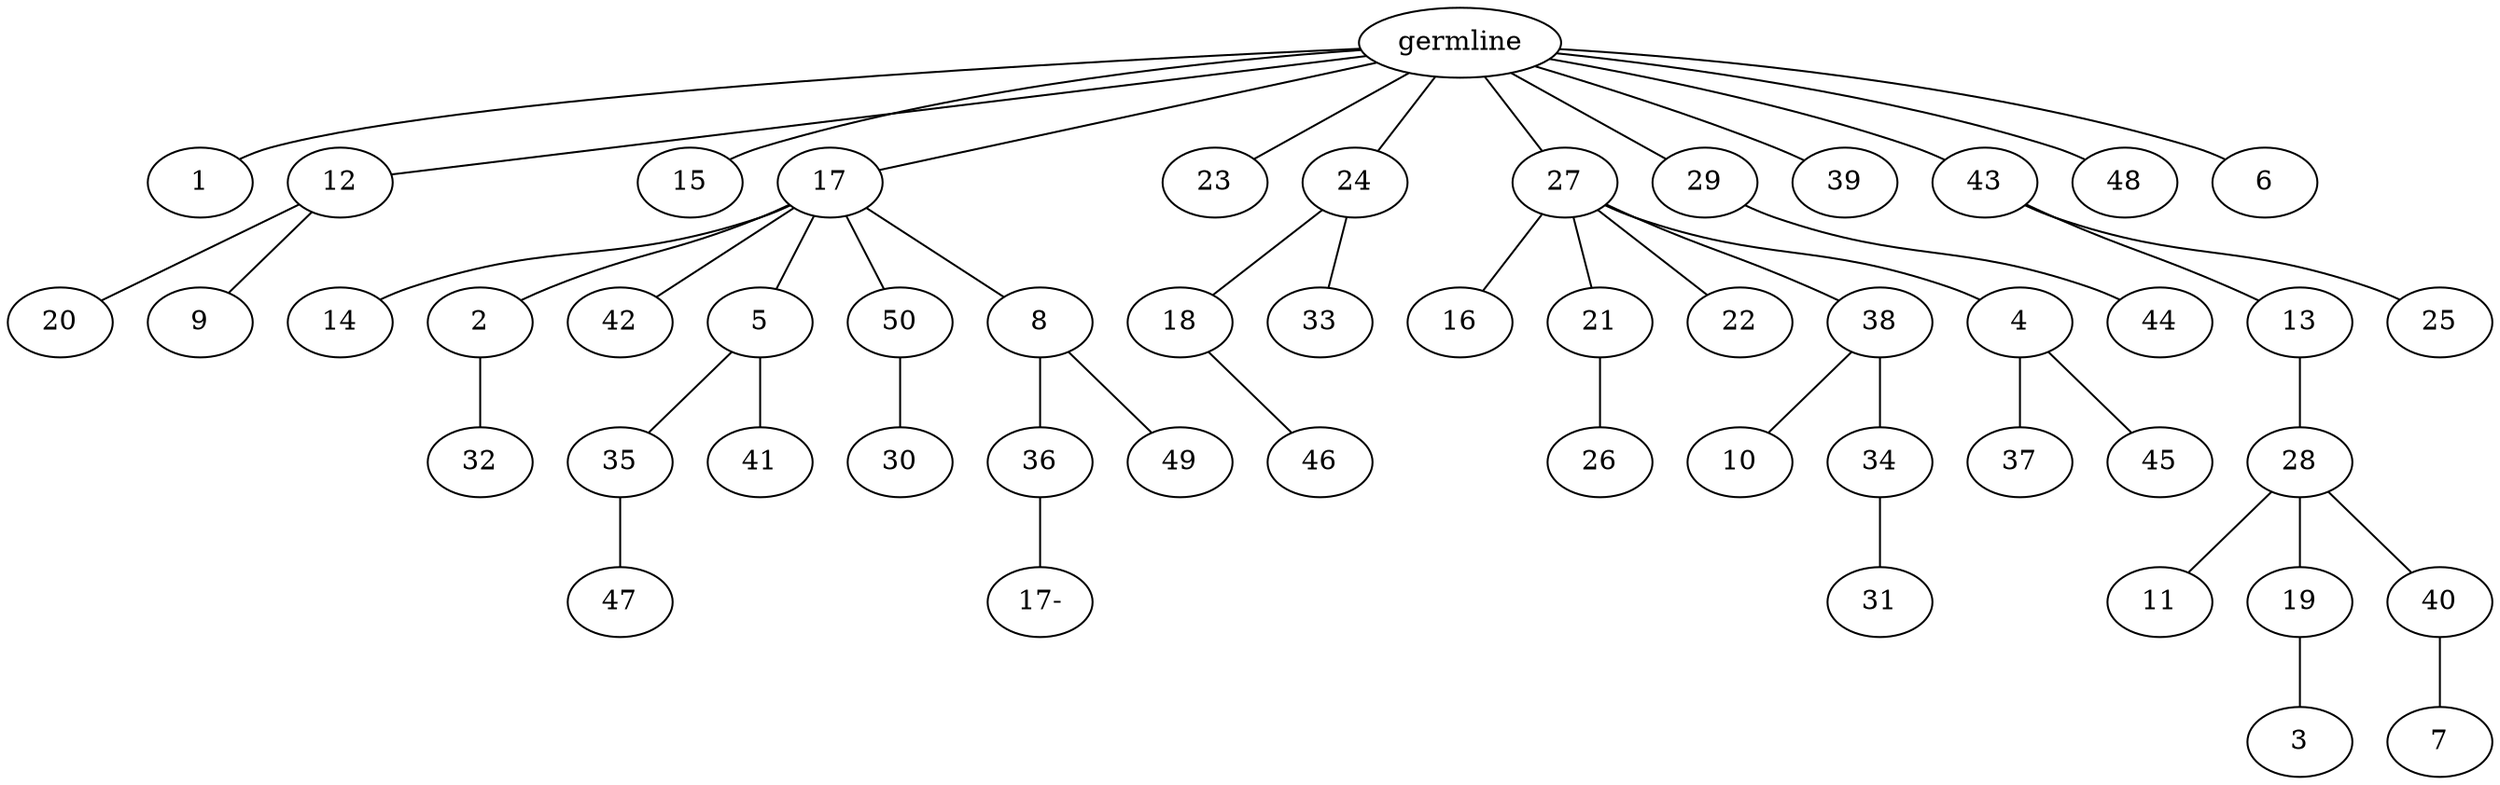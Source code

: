 graph tree {
    "139878097418560" [label="germline"];
    "139878096972624" [label="1"];
    "139878096970416" [label="12"];
    "139878097061008" [label="20"];
    "139878097062784" [label="9"];
    "139878096972000" [label="15"];
    "139878096972576" [label="17"];
    "139878097026496" [label="14"];
    "139878097024672" [label="2"];
    "139878097445312" [label="32"];
    "139878097024432" [label="42"];
    "139878097448768" [label="5"];
    "139878097446320" [label="35"];
    "139878097448000" [label="47"];
    "139878097447712" [label="41"];
    "139878097448096" [label="50"];
    "139878097446176" [label="30"];
    "139878097446032" [label="8"];
    "139878096415472" [label="36"];
    "139878097417408" [label="17-"];
    "139878096414800" [label="49"];
    "139878097062880" [label="23"];
    "139878097023040" [label="24"];
    "139878096415952" [label="18"];
    "139878096415184" [label="46"];
    "139878096414560" [label="33"];
    "139878097063648" [label="27"];
    "139878096415520" [label="16"];
    "139878096414848" [label="21"];
    "139878096412880" [label="26"];
    "139878096414608" [label="22"];
    "139878096414464" [label="38"];
    "139878096933120" [label="10"];
    "139878096935712" [label="34"];
    "139878096934560" [label="31"];
    "139878096413264" [label="4"];
    "139878096936768" [label="37"];
    "139878096935424" [label="45"];
    "139878097473648" [label="29"];
    "139878096935952" [label="44"];
    "139878097448336" [label="39"];
    "139878096415376" [label="43"];
    "139878097238192" [label="13"];
    "139878097239392" [label="28"];
    "139878097238864" [label="11"];
    "139878097238288" [label="19"];
    "139878097237232" [label="3"];
    "139878097236800" [label="40"];
    "139878097236368" [label="7"];
    "139878097239728" [label="25"];
    "139878097446944" [label="48"];
    "139878096934512" [label="6"];
    "139878097418560" -- "139878096972624";
    "139878097418560" -- "139878096970416";
    "139878097418560" -- "139878096972000";
    "139878097418560" -- "139878096972576";
    "139878097418560" -- "139878097062880";
    "139878097418560" -- "139878097023040";
    "139878097418560" -- "139878097063648";
    "139878097418560" -- "139878097473648";
    "139878097418560" -- "139878097448336";
    "139878097418560" -- "139878096415376";
    "139878097418560" -- "139878097446944";
    "139878097418560" -- "139878096934512";
    "139878096970416" -- "139878097061008";
    "139878096970416" -- "139878097062784";
    "139878096972576" -- "139878097026496";
    "139878096972576" -- "139878097024672";
    "139878096972576" -- "139878097024432";
    "139878096972576" -- "139878097448768";
    "139878096972576" -- "139878097448096";
    "139878096972576" -- "139878097446032";
    "139878097024672" -- "139878097445312";
    "139878097448768" -- "139878097446320";
    "139878097448768" -- "139878097447712";
    "139878097446320" -- "139878097448000";
    "139878097448096" -- "139878097446176";
    "139878097446032" -- "139878096415472";
    "139878097446032" -- "139878096414800";
    "139878096415472" -- "139878097417408";
    "139878097023040" -- "139878096415952";
    "139878097023040" -- "139878096414560";
    "139878096415952" -- "139878096415184";
    "139878097063648" -- "139878096415520";
    "139878097063648" -- "139878096414848";
    "139878097063648" -- "139878096414608";
    "139878097063648" -- "139878096414464";
    "139878097063648" -- "139878096413264";
    "139878096414848" -- "139878096412880";
    "139878096414464" -- "139878096933120";
    "139878096414464" -- "139878096935712";
    "139878096935712" -- "139878096934560";
    "139878096413264" -- "139878096936768";
    "139878096413264" -- "139878096935424";
    "139878097473648" -- "139878096935952";
    "139878096415376" -- "139878097238192";
    "139878096415376" -- "139878097239728";
    "139878097238192" -- "139878097239392";
    "139878097239392" -- "139878097238864";
    "139878097239392" -- "139878097238288";
    "139878097239392" -- "139878097236800";
    "139878097238288" -- "139878097237232";
    "139878097236800" -- "139878097236368";
}
